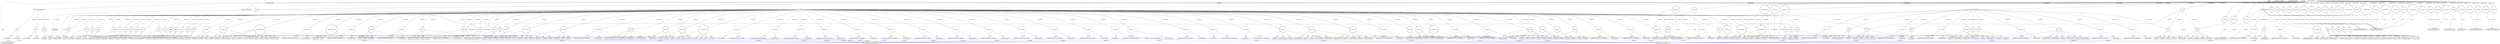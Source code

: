 digraph {
baseInfo[graphId=2407,category="extension_graph",isAnonymous=false,possibleRelation=true]
frameworkRelatedTypesInfo[0="javafx.application.Application"]
possibleCollaborationsInfo[0="2407~CLIENT_METHOD_DECLARATION-INSTANTIATION-~javafx.application.Application ~javafx.beans.value.ChangeListener ~false~true",1="2407~CLIENT_METHOD_DECLARATION-INSTANTIATION-~javafx.application.Application ~javafx.event.EventHandler ~false~true",2="2407~CLIENT_METHOD_DECLARATION-INSTANTIATION-~javafx.application.Application ~javafx.application.Application ~false~false"]
locationInfo[projectName="didygo-gce-display",filePath="/didygo-gce-display/gce-display-master/src/proto1/DashBoard.java",contextSignature="DashBoard",graphId="2407"]
0[label="proto1.DashBoard",vertexType="ROOT_CLIENT_CLASS_DECLARATION",isFrameworkType=false,color=red]
1[label="javafx.application.Application",vertexType="FRAMEWORK_CLASS_TYPE",isFrameworkType=true,peripheries=2]
2[label="SelectionRect",vertexType="FIELD_DECLARATION",isFrameworkType=true,peripheries=2,shape=circle]
3[label="javafx.scene.shape.Rectangle",vertexType="FRAMEWORK_CLASS_TYPE",isFrameworkType=true,peripheries=2]
4[label="backImg",vertexType="FIELD_DECLARATION",isFrameworkType=true,peripheries=2,shape=circle]
5[label="javafx.scene.image.ImageView",vertexType="FRAMEWORK_CLASS_TYPE",isFrameworkType=true,peripheries=2]
6[label="busAdressTextField",vertexType="FIELD_DECLARATION",isFrameworkType=true,peripheries=2,shape=circle]
7[label="javafx.scene.control.TextField",vertexType="FRAMEWORK_CLASS_TYPE",isFrameworkType=true,peripheries=2]
8[label="checkOpacity",vertexType="FIELD_DECLARATION",isFrameworkType=true,peripheries=2,shape=circle]
9[label="javafx.scene.control.CheckBox",vertexType="FRAMEWORK_CLASS_TYPE",isFrameworkType=true,peripheries=2]
10[label="checkSize",vertexType="FIELD_DECLARATION",isFrameworkType=true,peripheries=2,shape=circle]
12[label="defaultButton",vertexType="FIELD_DECLARATION",isFrameworkType=true,peripheries=2,shape=circle]
13[label="javafx.scene.control.Button",vertexType="FRAMEWORK_CLASS_TYPE",isFrameworkType=true,peripheries=2]
14[label="defaultOpacity",vertexType="FIELD_DECLARATION",isFrameworkType=true,peripheries=2,shape=circle]
16[label="defaultSize",vertexType="FIELD_DECLARATION",isFrameworkType=true,peripheries=2,shape=circle]
18[label="fileLabel",vertexType="FIELD_DECLARATION",isFrameworkType=true,peripheries=2,shape=circle]
19[label="javafx.scene.control.Label",vertexType="FRAMEWORK_CLASS_TYPE",isFrameworkType=true,peripheries=2]
20[label="heightOffsetSlider",vertexType="FIELD_DECLARATION",isFrameworkType=true,peripheries=2,shape=circle]
21[label="javafx.scene.control.Slider",vertexType="FRAMEWORK_CLASS_TYPE",isFrameworkType=true,peripheries=2]
22[label="heightOffsetTextField",vertexType="FIELD_DECLARATION",isFrameworkType=true,peripheries=2,shape=circle]
24[label="heightWindow",vertexType="FIELD_DECLARATION",isFrameworkType=true,peripheries=2,shape=circle]
26[label="kinectbg",vertexType="FIELD_DECLARATION",isFrameworkType=true,peripheries=2,shape=circle]
28[label="kinectbgGroup",vertexType="FIELD_DECLARATION",isFrameworkType=true,peripheries=2,shape=circle]
29[label="javafx.scene.Group",vertexType="FRAMEWORK_CLASS_TYPE",isFrameworkType=true,peripheries=2]
30[label="loadButton",vertexType="FIELD_DECLARATION",isFrameworkType=true,peripheries=2,shape=circle]
32[label="maxOpacity",vertexType="FIELD_DECLARATION",isFrameworkType=true,peripheries=2,shape=circle]
34[label="maxSize",vertexType="FIELD_DECLARATION",isFrameworkType=true,peripheries=2,shape=circle]
36[label="mediaPlayer1",vertexType="FIELD_DECLARATION",isFrameworkType=true,peripheries=2,shape=circle]
37[label="javafx.scene.media.MediaPlayer",vertexType="FRAMEWORK_CLASS_TYPE",isFrameworkType=true,peripheries=2]
38[label="mediaPlayer2",vertexType="FIELD_DECLARATION",isFrameworkType=true,peripheries=2,shape=circle]
40[label="mediaView1",vertexType="FIELD_DECLARATION",isFrameworkType=true,peripheries=2,shape=circle]
41[label="javafx.scene.media.MediaView",vertexType="FRAMEWORK_CLASS_TYPE",isFrameworkType=true,peripheries=2]
42[label="mediaView2",vertexType="FIELD_DECLARATION",isFrameworkType=true,peripheries=2,shape=circle]
44[label="minOpacity",vertexType="FIELD_DECLARATION",isFrameworkType=true,peripheries=2,shape=circle]
46[label="minSize",vertexType="FIELD_DECLARATION",isFrameworkType=true,peripheries=2,shape=circle]
48[label="opacitySpeed",vertexType="FIELD_DECLARATION",isFrameworkType=true,peripheries=2,shape=circle]
50[label="quitImg",vertexType="FIELD_DECLARATION",isFrameworkType=true,peripheries=2,shape=circle]
52[label="rectSelect1",vertexType="FIELD_DECLARATION",isFrameworkType=true,peripheries=2,shape=circle]
54[label="rectSelect2",vertexType="FIELD_DECLARATION",isFrameworkType=true,peripheries=2,shape=circle]
56[label="reduceImg",vertexType="FIELD_DECLARATION",isFrameworkType=true,peripheries=2,shape=circle]
58[label="robustnessSlider",vertexType="FIELD_DECLARATION",isFrameworkType=true,peripheries=2,shape=circle]
60[label="robustnessTextField",vertexType="FIELD_DECLARATION",isFrameworkType=true,peripheries=2,shape=circle]
62[label="saveButton",vertexType="FIELD_DECLARATION",isFrameworkType=true,peripheries=2,shape=circle]
64[label="scene",vertexType="FIELD_DECLARATION",isFrameworkType=true,peripheries=2,shape=circle]
65[label="javafx.scene.Scene",vertexType="FRAMEWORK_CLASS_TYPE",isFrameworkType=true,peripheries=2]
66[label="selectImg",vertexType="FIELD_DECLARATION",isFrameworkType=true,peripheries=2,shape=circle]
68[label="sizeSpeed",vertexType="FIELD_DECLARATION",isFrameworkType=true,peripheries=2,shape=circle]
70[label="stage",vertexType="FIELD_DECLARATION",isFrameworkType=true,peripheries=2,shape=circle]
71[label="javafx.stage.Stage",vertexType="FRAMEWORK_CLASS_TYPE",isFrameworkType=true,peripheries=2]
72[label="validationButton",vertexType="FIELD_DECLARATION",isFrameworkType=true,peripheries=2,shape=circle]
74[label="widthOffsetSlider",vertexType="FIELD_DECLARATION",isFrameworkType=true,peripheries=2,shape=circle]
76[label="widthOffsetTextField",vertexType="FIELD_DECLARATION",isFrameworkType=true,peripheries=2,shape=circle]
78[label="widthWindow",vertexType="FIELD_DECLARATION",isFrameworkType=true,peripheries=2,shape=circle]
80[label="void start(javafx.stage.Stage)",vertexType="OVERRIDING_METHOD_DECLARATION",isFrameworkType=false,shape=box]
81[label="primaryStage",vertexType="PARAMETER_DECLARATION",isFrameworkType=true,peripheries=2]
84[label="show()",vertexType="INSIDE_CALL",isFrameworkType=true,peripheries=2,shape=box]
674[label="void widgetBehavior()",vertexType="CLIENT_METHOD_DECLARATION",isFrameworkType=false,shape=box]
675[label="VAR236",vertexType="VARIABLE_EXPRESION",isFrameworkType=true,peripheries=2,shape=circle]
677[label="javafx.beans.value.ObservableValue",vertexType="FRAMEWORK_INTERFACE_TYPE",isFrameworkType=true,peripheries=2]
676[label="addListener()",vertexType="INSIDE_CALL",isFrameworkType=true,peripheries=2,shape=box]
678[label="busAdressTextField",vertexType="VARIABLE_EXPRESION",isFrameworkType=true,peripheries=2,shape=circle]
680[label="javafx.scene.control.TextInputControl",vertexType="FRAMEWORK_CLASS_TYPE",isFrameworkType=true,peripheries=2]
679[label="textProperty()",vertexType="INSIDE_CALL",isFrameworkType=true,peripheries=2,shape=box]
682[label="anonymous238",vertexType="VARIABLE_EXPRESION",isFrameworkType=false,shape=circle]
683[label="REFERENCE_ANONYMOUS_DECLARATION",vertexType="REFERENCE_ANONYMOUS_DECLARATION",isFrameworkType=false,color=blue]
684[label="javafx.beans.value.ChangeListener",vertexType="FRAMEWORK_INTERFACE_TYPE",isFrameworkType=true,peripheries=2]
681[label="new ChangeListener()",vertexType="CONSTRUCTOR_CALL",isFrameworkType=false]
686[label="setStyle()",vertexType="INSIDE_CALL",isFrameworkType=true,peripheries=2,shape=box]
688[label="setStyle()",vertexType="INSIDE_CALL",isFrameworkType=true,peripheries=2,shape=box]
690[label="setStyle()",vertexType="INSIDE_CALL",isFrameworkType=true,peripheries=2,shape=box]
691[label="loadButton",vertexType="VARIABLE_EXPRESION",isFrameworkType=true,peripheries=2,shape=circle]
693[label="javafx.scene.Node",vertexType="FRAMEWORK_CLASS_TYPE",isFrameworkType=true,peripheries=2]
692[label="setOnMouseClicked()",vertexType="INSIDE_CALL",isFrameworkType=true,peripheries=2,shape=box]
695[label="anonymous243",vertexType="VARIABLE_EXPRESION",isFrameworkType=false,shape=circle]
696[label="REFERENCE_ANONYMOUS_DECLARATION",vertexType="REFERENCE_ANONYMOUS_DECLARATION",isFrameworkType=false,color=blue]
697[label="javafx.event.EventHandler",vertexType="FRAMEWORK_INTERFACE_TYPE",isFrameworkType=true,peripheries=2]
694[label="new EventHandler()",vertexType="CONSTRUCTOR_CALL",isFrameworkType=false]
699[label="chooser",vertexType="VARIABLE_EXPRESION",isFrameworkType=true,peripheries=2,shape=circle]
700[label="javafx.stage.FileChooser",vertexType="FRAMEWORK_CLASS_TYPE",isFrameworkType=true,peripheries=2]
698[label="new FileChooser()",vertexType="CONSTRUCTOR_CALL",isFrameworkType=true,peripheries=2]
702[label="setTitle()",vertexType="INSIDE_CALL",isFrameworkType=true,peripheries=2,shape=box]
704[label="setInitialDirectory()",vertexType="INSIDE_CALL",isFrameworkType=true,peripheries=2,shape=box]
706[label="setInitialDirectory()",vertexType="INSIDE_CALL",isFrameworkType=true,peripheries=2,shape=box]
708[label="showOpenDialog()",vertexType="INSIDE_CALL",isFrameworkType=true,peripheries=2,shape=box]
709[label="stage",vertexType="VARIABLE_EXPRESION",isFrameworkType=true,peripheries=2,shape=circle]
710[label="getOwner()",vertexType="INSIDE_CALL",isFrameworkType=true,peripheries=2,shape=box]
712[label="saveButton",vertexType="VARIABLE_EXPRESION",isFrameworkType=true,peripheries=2,shape=circle]
713[label="setOnMouseClicked()",vertexType="INSIDE_CALL",isFrameworkType=true,peripheries=2,shape=box]
716[label="anonymous251",vertexType="VARIABLE_EXPRESION",isFrameworkType=false,shape=circle]
717[label="REFERENCE_ANONYMOUS_DECLARATION",vertexType="REFERENCE_ANONYMOUS_DECLARATION",isFrameworkType=false,color=blue]
715[label="new EventHandler()",vertexType="CONSTRUCTOR_CALL",isFrameworkType=false]
719[label="defaultButton",vertexType="VARIABLE_EXPRESION",isFrameworkType=true,peripheries=2,shape=circle]
720[label="setOnMouseClicked()",vertexType="INSIDE_CALL",isFrameworkType=true,peripheries=2,shape=box]
723[label="anonymous253",vertexType="VARIABLE_EXPRESION",isFrameworkType=false,shape=circle]
724[label="REFERENCE_ANONYMOUS_DECLARATION",vertexType="REFERENCE_ANONYMOUS_DECLARATION",isFrameworkType=false,color=blue]
722[label="new EventHandler()",vertexType="CONSTRUCTOR_CALL",isFrameworkType=false]
726[label="VAR254",vertexType="VARIABLE_EXPRESION",isFrameworkType=true,peripheries=2,shape=circle]
727[label="addListener()",vertexType="INSIDE_CALL",isFrameworkType=true,peripheries=2,shape=box]
729[label="checkSize",vertexType="VARIABLE_EXPRESION",isFrameworkType=true,peripheries=2,shape=circle]
730[label="selectedProperty()",vertexType="INSIDE_CALL",isFrameworkType=true,peripheries=2,shape=box]
733[label="anonymous256",vertexType="VARIABLE_EXPRESION",isFrameworkType=false,shape=circle]
734[label="REFERENCE_ANONYMOUS_DECLARATION",vertexType="REFERENCE_ANONYMOUS_DECLARATION",isFrameworkType=false,color=blue]
732[label="new ChangeListener()",vertexType="CONSTRUCTOR_CALL",isFrameworkType=false]
736[label="VAR257",vertexType="VARIABLE_EXPRESION",isFrameworkType=true,peripheries=2,shape=circle]
737[label="addListener()",vertexType="INSIDE_CALL",isFrameworkType=true,peripheries=2,shape=box]
739[label="checkOpacity",vertexType="VARIABLE_EXPRESION",isFrameworkType=true,peripheries=2,shape=circle]
740[label="selectedProperty()",vertexType="INSIDE_CALL",isFrameworkType=true,peripheries=2,shape=box]
743[label="anonymous259",vertexType="VARIABLE_EXPRESION",isFrameworkType=false,shape=circle]
744[label="REFERENCE_ANONYMOUS_DECLARATION",vertexType="REFERENCE_ANONYMOUS_DECLARATION",isFrameworkType=false,color=blue]
742[label="new ChangeListener()",vertexType="CONSTRUCTOR_CALL",isFrameworkType=false]
746[label="mediaView1",vertexType="VARIABLE_EXPRESION",isFrameworkType=true,peripheries=2,shape=circle]
747[label="setOnMouseEntered()",vertexType="INSIDE_CALL",isFrameworkType=true,peripheries=2,shape=box]
750[label="anonymous261",vertexType="VARIABLE_EXPRESION",isFrameworkType=false,shape=circle]
751[label="REFERENCE_ANONYMOUS_DECLARATION",vertexType="REFERENCE_ANONYMOUS_DECLARATION",isFrameworkType=false,color=blue]
749[label="new EventHandler()",vertexType="CONSTRUCTOR_CALL",isFrameworkType=false]
753[label="scene",vertexType="VARIABLE_EXPRESION",isFrameworkType=true,peripheries=2,shape=circle]
754[label="setCursor()",vertexType="INSIDE_CALL",isFrameworkType=true,peripheries=2,shape=box]
757[label="setOnMouseExited()",vertexType="INSIDE_CALL",isFrameworkType=true,peripheries=2,shape=box]
759[label="anonymous264",vertexType="VARIABLE_EXPRESION",isFrameworkType=false,shape=circle]
760[label="REFERENCE_ANONYMOUS_DECLARATION",vertexType="REFERENCE_ANONYMOUS_DECLARATION",isFrameworkType=false,color=blue]
758[label="new EventHandler()",vertexType="CONSTRUCTOR_CALL",isFrameworkType=false]
763[label="setCursor()",vertexType="INSIDE_CALL",isFrameworkType=true,peripheries=2,shape=box]
764[label="mediaView2",vertexType="VARIABLE_EXPRESION",isFrameworkType=true,peripheries=2,shape=circle]
765[label="setOnMouseEntered()",vertexType="INSIDE_CALL",isFrameworkType=true,peripheries=2,shape=box]
768[label="anonymous267",vertexType="VARIABLE_EXPRESION",isFrameworkType=false,shape=circle]
769[label="REFERENCE_ANONYMOUS_DECLARATION",vertexType="REFERENCE_ANONYMOUS_DECLARATION",isFrameworkType=false,color=blue]
767[label="new EventHandler()",vertexType="CONSTRUCTOR_CALL",isFrameworkType=false]
772[label="setCursor()",vertexType="INSIDE_CALL",isFrameworkType=true,peripheries=2,shape=box]
774[label="setOnMouseExited()",vertexType="INSIDE_CALL",isFrameworkType=true,peripheries=2,shape=box]
776[label="anonymous270",vertexType="VARIABLE_EXPRESION",isFrameworkType=false,shape=circle]
777[label="REFERENCE_ANONYMOUS_DECLARATION",vertexType="REFERENCE_ANONYMOUS_DECLARATION",isFrameworkType=false,color=blue]
775[label="new EventHandler()",vertexType="CONSTRUCTOR_CALL",isFrameworkType=false]
780[label="setCursor()",vertexType="INSIDE_CALL",isFrameworkType=true,peripheries=2,shape=box]
781[label="VAR272",vertexType="VARIABLE_EXPRESION",isFrameworkType=true,peripheries=2,shape=circle]
782[label="addListener()",vertexType="INSIDE_CALL",isFrameworkType=true,peripheries=2,shape=box]
784[label="widthWindow",vertexType="VARIABLE_EXPRESION",isFrameworkType=true,peripheries=2,shape=circle]
785[label="textProperty()",vertexType="INSIDE_CALL",isFrameworkType=true,peripheries=2,shape=box]
788[label="anonymous274",vertexType="VARIABLE_EXPRESION",isFrameworkType=false,shape=circle]
789[label="REFERENCE_ANONYMOUS_DECLARATION",vertexType="REFERENCE_ANONYMOUS_DECLARATION",isFrameworkType=false,color=blue]
787[label="new ChangeListener()",vertexType="CONSTRUCTOR_CALL",isFrameworkType=false]
792[label="setStyle()",vertexType="INSIDE_CALL",isFrameworkType=true,peripheries=2,shape=box]
794[label="setStyle()",vertexType="INSIDE_CALL",isFrameworkType=true,peripheries=2,shape=box]
795[label="VAR277",vertexType="VARIABLE_EXPRESION",isFrameworkType=true,peripheries=2,shape=circle]
796[label="addListener()",vertexType="INSIDE_CALL",isFrameworkType=true,peripheries=2,shape=box]
798[label="heightWindow",vertexType="VARIABLE_EXPRESION",isFrameworkType=true,peripheries=2,shape=circle]
799[label="textProperty()",vertexType="INSIDE_CALL",isFrameworkType=true,peripheries=2,shape=box]
802[label="anonymous279",vertexType="VARIABLE_EXPRESION",isFrameworkType=false,shape=circle]
803[label="REFERENCE_ANONYMOUS_DECLARATION",vertexType="REFERENCE_ANONYMOUS_DECLARATION",isFrameworkType=false,color=blue]
801[label="new ChangeListener()",vertexType="CONSTRUCTOR_CALL",isFrameworkType=false]
806[label="setStyle()",vertexType="INSIDE_CALL",isFrameworkType=true,peripheries=2,shape=box]
808[label="setStyle()",vertexType="INSIDE_CALL",isFrameworkType=true,peripheries=2,shape=box]
809[label="validationButton",vertexType="VARIABLE_EXPRESION",isFrameworkType=true,peripheries=2,shape=circle]
810[label="setOnMouseClicked()",vertexType="INSIDE_CALL",isFrameworkType=true,peripheries=2,shape=box]
813[label="anonymous283",vertexType="VARIABLE_EXPRESION",isFrameworkType=false,shape=circle]
814[label="REFERENCE_ANONYMOUS_DECLARATION",vertexType="REFERENCE_ANONYMOUS_DECLARATION",isFrameworkType=false,color=blue]
812[label="new EventHandler()",vertexType="CONSTRUCTOR_CALL",isFrameworkType=false]
816[label="VAR284",vertexType="VARIABLE_EXPRESION",isFrameworkType=true,peripheries=2,shape=circle]
817[label="addListener()",vertexType="INSIDE_CALL",isFrameworkType=true,peripheries=2,shape=box]
819[label="robustnessSlider",vertexType="VARIABLE_EXPRESION",isFrameworkType=true,peripheries=2,shape=circle]
820[label="valueProperty()",vertexType="INSIDE_CALL",isFrameworkType=true,peripheries=2,shape=box]
823[label="anonymous286",vertexType="VARIABLE_EXPRESION",isFrameworkType=false,shape=circle]
824[label="REFERENCE_ANONYMOUS_DECLARATION",vertexType="REFERENCE_ANONYMOUS_DECLARATION",isFrameworkType=false,color=blue]
822[label="new ChangeListener()",vertexType="CONSTRUCTOR_CALL",isFrameworkType=false]
826[label="robustnessTextField",vertexType="VARIABLE_EXPRESION",isFrameworkType=true,peripheries=2,shape=circle]
827[label="setText()",vertexType="INSIDE_CALL",isFrameworkType=true,peripheries=2,shape=box]
829[label="VAR288",vertexType="VARIABLE_EXPRESION",isFrameworkType=true,peripheries=2,shape=circle]
830[label="addListener()",vertexType="INSIDE_CALL",isFrameworkType=true,peripheries=2,shape=box]
832[label="widthOffsetSlider",vertexType="VARIABLE_EXPRESION",isFrameworkType=true,peripheries=2,shape=circle]
833[label="valueProperty()",vertexType="INSIDE_CALL",isFrameworkType=true,peripheries=2,shape=box]
836[label="anonymous290",vertexType="VARIABLE_EXPRESION",isFrameworkType=false,shape=circle]
837[label="REFERENCE_ANONYMOUS_DECLARATION",vertexType="REFERENCE_ANONYMOUS_DECLARATION",isFrameworkType=false,color=blue]
835[label="new ChangeListener()",vertexType="CONSTRUCTOR_CALL",isFrameworkType=false]
839[label="widthOffsetTextField",vertexType="VARIABLE_EXPRESION",isFrameworkType=true,peripheries=2,shape=circle]
840[label="setText()",vertexType="INSIDE_CALL",isFrameworkType=true,peripheries=2,shape=box]
843[label="getValue()",vertexType="INSIDE_CALL",isFrameworkType=true,peripheries=2,shape=box]
844[label="VAR293",vertexType="VARIABLE_EXPRESION",isFrameworkType=true,peripheries=2,shape=circle]
845[label="addListener()",vertexType="INSIDE_CALL",isFrameworkType=true,peripheries=2,shape=box]
847[label="heightOffsetSlider",vertexType="VARIABLE_EXPRESION",isFrameworkType=true,peripheries=2,shape=circle]
848[label="valueProperty()",vertexType="INSIDE_CALL",isFrameworkType=true,peripheries=2,shape=box]
851[label="anonymous295",vertexType="VARIABLE_EXPRESION",isFrameworkType=false,shape=circle]
852[label="REFERENCE_ANONYMOUS_DECLARATION",vertexType="REFERENCE_ANONYMOUS_DECLARATION",isFrameworkType=false,color=blue]
850[label="new ChangeListener()",vertexType="CONSTRUCTOR_CALL",isFrameworkType=false]
854[label="heightOffsetTextField",vertexType="VARIABLE_EXPRESION",isFrameworkType=true,peripheries=2,shape=circle]
855[label="setText()",vertexType="INSIDE_CALL",isFrameworkType=true,peripheries=2,shape=box]
858[label="getValue()",vertexType="INSIDE_CALL",isFrameworkType=true,peripheries=2,shape=box]
859[label="VAR298",vertexType="VARIABLE_EXPRESION",isFrameworkType=true,peripheries=2,shape=circle]
860[label="addListener()",vertexType="INSIDE_CALL",isFrameworkType=true,peripheries=2,shape=box]
863[label="textProperty()",vertexType="INSIDE_CALL",isFrameworkType=true,peripheries=2,shape=box]
865[label="anonymous300",vertexType="VARIABLE_EXPRESION",isFrameworkType=false,shape=circle]
866[label="REFERENCE_ANONYMOUS_DECLARATION",vertexType="REFERENCE_ANONYMOUS_DECLARATION",isFrameworkType=false,color=blue]
864[label="new ChangeListener()",vertexType="CONSTRUCTOR_CALL",isFrameworkType=false]
869[label="getText()",vertexType="INSIDE_CALL",isFrameworkType=true,peripheries=2,shape=box]
871[label="getText()",vertexType="INSIDE_CALL",isFrameworkType=true,peripheries=2,shape=box]
872[label="kinectbg",vertexType="VARIABLE_EXPRESION",isFrameworkType=true,peripheries=2,shape=circle]
873[label="setScaleX()",vertexType="INSIDE_CALL",isFrameworkType=true,peripheries=2,shape=box]
876[label="getText()",vertexType="INSIDE_CALL",isFrameworkType=true,peripheries=2,shape=box]
877[label="VAR305",vertexType="VARIABLE_EXPRESION",isFrameworkType=true,peripheries=2,shape=circle]
879[label="javafx.scene.image.Image",vertexType="FRAMEWORK_CLASS_TYPE",isFrameworkType=true,peripheries=2]
878[label="getWidth()",vertexType="INSIDE_CALL",isFrameworkType=true,peripheries=2,shape=box]
881[label="getImage()",vertexType="INSIDE_CALL",isFrameworkType=true,peripheries=2,shape=box]
882[label="VAR307",vertexType="VARIABLE_EXPRESION",isFrameworkType=true,peripheries=2,shape=circle]
883[label="getWidth()",vertexType="INSIDE_CALL",isFrameworkType=true,peripheries=2,shape=box]
886[label="getImage()",vertexType="INSIDE_CALL",isFrameworkType=true,peripheries=2,shape=box]
888[label="setStyle()",vertexType="INSIDE_CALL",isFrameworkType=true,peripheries=2,shape=box]
890[label="adjustValue()",vertexType="INSIDE_CALL",isFrameworkType=true,peripheries=2,shape=box]
892[label="getText()",vertexType="INSIDE_CALL",isFrameworkType=true,peripheries=2,shape=box]
894[label="setStyle()",vertexType="INSIDE_CALL",isFrameworkType=true,peripheries=2,shape=box]
895[label="VAR313",vertexType="VARIABLE_EXPRESION",isFrameworkType=true,peripheries=2,shape=circle]
896[label="addListener()",vertexType="INSIDE_CALL",isFrameworkType=true,peripheries=2,shape=box]
899[label="textProperty()",vertexType="INSIDE_CALL",isFrameworkType=true,peripheries=2,shape=box]
901[label="anonymous315",vertexType="VARIABLE_EXPRESION",isFrameworkType=false,shape=circle]
902[label="REFERENCE_ANONYMOUS_DECLARATION",vertexType="REFERENCE_ANONYMOUS_DECLARATION",isFrameworkType=false,color=blue]
900[label="new ChangeListener()",vertexType="CONSTRUCTOR_CALL",isFrameworkType=false]
905[label="setScaleY()",vertexType="INSIDE_CALL",isFrameworkType=true,peripheries=2,shape=box]
906[label="VAR317",vertexType="VARIABLE_EXPRESION",isFrameworkType=true,peripheries=2,shape=circle]
907[label="getHeight()",vertexType="INSIDE_CALL",isFrameworkType=true,peripheries=2,shape=box]
910[label="getImage()",vertexType="INSIDE_CALL",isFrameworkType=true,peripheries=2,shape=box]
911[label="VAR319",vertexType="VARIABLE_EXPRESION",isFrameworkType=true,peripheries=2,shape=circle]
912[label="getHeight()",vertexType="INSIDE_CALL",isFrameworkType=true,peripheries=2,shape=box]
915[label="getImage()",vertexType="INSIDE_CALL",isFrameworkType=true,peripheries=2,shape=box]
917[label="adjustValue()",vertexType="INSIDE_CALL",isFrameworkType=true,peripheries=2,shape=box]
919[label="setStyle()",vertexType="INSIDE_CALL",isFrameworkType=true,peripheries=2,shape=box]
921[label="setStyle()",vertexType="INSIDE_CALL",isFrameworkType=true,peripheries=2,shape=box]
922[label="VAR324",vertexType="VARIABLE_EXPRESION",isFrameworkType=true,peripheries=2,shape=circle]
923[label="addListener()",vertexType="INSIDE_CALL",isFrameworkType=true,peripheries=2,shape=box]
925[label="defaultSize",vertexType="VARIABLE_EXPRESION",isFrameworkType=true,peripheries=2,shape=circle]
926[label="textProperty()",vertexType="INSIDE_CALL",isFrameworkType=true,peripheries=2,shape=box]
929[label="anonymous326",vertexType="VARIABLE_EXPRESION",isFrameworkType=false,shape=circle]
930[label="REFERENCE_ANONYMOUS_DECLARATION",vertexType="REFERENCE_ANONYMOUS_DECLARATION",isFrameworkType=false,color=blue]
928[label="new ChangeListener()",vertexType="CONSTRUCTOR_CALL",isFrameworkType=false]
933[label="setStyle()",vertexType="INSIDE_CALL",isFrameworkType=true,peripheries=2,shape=box]
935[label="setStyle()",vertexType="INSIDE_CALL",isFrameworkType=true,peripheries=2,shape=box]
936[label="VAR329",vertexType="VARIABLE_EXPRESION",isFrameworkType=true,peripheries=2,shape=circle]
937[label="addListener()",vertexType="INSIDE_CALL",isFrameworkType=true,peripheries=2,shape=box]
939[label="minSize",vertexType="VARIABLE_EXPRESION",isFrameworkType=true,peripheries=2,shape=circle]
940[label="textProperty()",vertexType="INSIDE_CALL",isFrameworkType=true,peripheries=2,shape=box]
943[label="anonymous331",vertexType="VARIABLE_EXPRESION",isFrameworkType=false,shape=circle]
944[label="REFERENCE_ANONYMOUS_DECLARATION",vertexType="REFERENCE_ANONYMOUS_DECLARATION",isFrameworkType=false,color=blue]
942[label="new ChangeListener()",vertexType="CONSTRUCTOR_CALL",isFrameworkType=false]
947[label="setStyle()",vertexType="INSIDE_CALL",isFrameworkType=true,peripheries=2,shape=box]
949[label="setStyle()",vertexType="INSIDE_CALL",isFrameworkType=true,peripheries=2,shape=box]
950[label="VAR334",vertexType="VARIABLE_EXPRESION",isFrameworkType=true,peripheries=2,shape=circle]
951[label="addListener()",vertexType="INSIDE_CALL",isFrameworkType=true,peripheries=2,shape=box]
953[label="maxSize",vertexType="VARIABLE_EXPRESION",isFrameworkType=true,peripheries=2,shape=circle]
954[label="textProperty()",vertexType="INSIDE_CALL",isFrameworkType=true,peripheries=2,shape=box]
957[label="anonymous336",vertexType="VARIABLE_EXPRESION",isFrameworkType=false,shape=circle]
958[label="REFERENCE_ANONYMOUS_DECLARATION",vertexType="REFERENCE_ANONYMOUS_DECLARATION",isFrameworkType=false,color=blue]
956[label="new ChangeListener()",vertexType="CONSTRUCTOR_CALL",isFrameworkType=false]
961[label="setStyle()",vertexType="INSIDE_CALL",isFrameworkType=true,peripheries=2,shape=box]
963[label="setStyle()",vertexType="INSIDE_CALL",isFrameworkType=true,peripheries=2,shape=box]
964[label="VAR339",vertexType="VARIABLE_EXPRESION",isFrameworkType=true,peripheries=2,shape=circle]
965[label="addListener()",vertexType="INSIDE_CALL",isFrameworkType=true,peripheries=2,shape=box]
967[label="sizeSpeed",vertexType="VARIABLE_EXPRESION",isFrameworkType=true,peripheries=2,shape=circle]
968[label="textProperty()",vertexType="INSIDE_CALL",isFrameworkType=true,peripheries=2,shape=box]
971[label="anonymous341",vertexType="VARIABLE_EXPRESION",isFrameworkType=false,shape=circle]
972[label="REFERENCE_ANONYMOUS_DECLARATION",vertexType="REFERENCE_ANONYMOUS_DECLARATION",isFrameworkType=false,color=blue]
970[label="new ChangeListener()",vertexType="CONSTRUCTOR_CALL",isFrameworkType=false]
975[label="setStyle()",vertexType="INSIDE_CALL",isFrameworkType=true,peripheries=2,shape=box]
977[label="setStyle()",vertexType="INSIDE_CALL",isFrameworkType=true,peripheries=2,shape=box]
978[label="VAR344",vertexType="VARIABLE_EXPRESION",isFrameworkType=true,peripheries=2,shape=circle]
979[label="addListener()",vertexType="INSIDE_CALL",isFrameworkType=true,peripheries=2,shape=box]
981[label="defaultOpacity",vertexType="VARIABLE_EXPRESION",isFrameworkType=true,peripheries=2,shape=circle]
982[label="textProperty()",vertexType="INSIDE_CALL",isFrameworkType=true,peripheries=2,shape=box]
985[label="anonymous346",vertexType="VARIABLE_EXPRESION",isFrameworkType=false,shape=circle]
986[label="REFERENCE_ANONYMOUS_DECLARATION",vertexType="REFERENCE_ANONYMOUS_DECLARATION",isFrameworkType=false,color=blue]
984[label="new ChangeListener()",vertexType="CONSTRUCTOR_CALL",isFrameworkType=false]
989[label="setStyle()",vertexType="INSIDE_CALL",isFrameworkType=true,peripheries=2,shape=box]
991[label="setStyle()",vertexType="INSIDE_CALL",isFrameworkType=true,peripheries=2,shape=box]
992[label="VAR349",vertexType="VARIABLE_EXPRESION",isFrameworkType=true,peripheries=2,shape=circle]
993[label="addListener()",vertexType="INSIDE_CALL",isFrameworkType=true,peripheries=2,shape=box]
995[label="minOpacity",vertexType="VARIABLE_EXPRESION",isFrameworkType=true,peripheries=2,shape=circle]
996[label="textProperty()",vertexType="INSIDE_CALL",isFrameworkType=true,peripheries=2,shape=box]
999[label="anonymous351",vertexType="VARIABLE_EXPRESION",isFrameworkType=false,shape=circle]
1000[label="REFERENCE_ANONYMOUS_DECLARATION",vertexType="REFERENCE_ANONYMOUS_DECLARATION",isFrameworkType=false,color=blue]
998[label="new ChangeListener()",vertexType="CONSTRUCTOR_CALL",isFrameworkType=false]
1003[label="setStyle()",vertexType="INSIDE_CALL",isFrameworkType=true,peripheries=2,shape=box]
1005[label="setStyle()",vertexType="INSIDE_CALL",isFrameworkType=true,peripheries=2,shape=box]
1006[label="VAR354",vertexType="VARIABLE_EXPRESION",isFrameworkType=true,peripheries=2,shape=circle]
1007[label="addListener()",vertexType="INSIDE_CALL",isFrameworkType=true,peripheries=2,shape=box]
1009[label="maxOpacity",vertexType="VARIABLE_EXPRESION",isFrameworkType=true,peripheries=2,shape=circle]
1010[label="textProperty()",vertexType="INSIDE_CALL",isFrameworkType=true,peripheries=2,shape=box]
1013[label="anonymous356",vertexType="VARIABLE_EXPRESION",isFrameworkType=false,shape=circle]
1014[label="REFERENCE_ANONYMOUS_DECLARATION",vertexType="REFERENCE_ANONYMOUS_DECLARATION",isFrameworkType=false,color=blue]
1012[label="new ChangeListener()",vertexType="CONSTRUCTOR_CALL",isFrameworkType=false]
1017[label="setStyle()",vertexType="INSIDE_CALL",isFrameworkType=true,peripheries=2,shape=box]
1019[label="setStyle()",vertexType="INSIDE_CALL",isFrameworkType=true,peripheries=2,shape=box]
1020[label="VAR359",vertexType="VARIABLE_EXPRESION",isFrameworkType=true,peripheries=2,shape=circle]
1021[label="addListener()",vertexType="INSIDE_CALL",isFrameworkType=true,peripheries=2,shape=box]
1023[label="opacitySpeed",vertexType="VARIABLE_EXPRESION",isFrameworkType=true,peripheries=2,shape=circle]
1024[label="textProperty()",vertexType="INSIDE_CALL",isFrameworkType=true,peripheries=2,shape=box]
1027[label="anonymous361",vertexType="VARIABLE_EXPRESION",isFrameworkType=false,shape=circle]
1028[label="REFERENCE_ANONYMOUS_DECLARATION",vertexType="REFERENCE_ANONYMOUS_DECLARATION",isFrameworkType=false,color=blue]
1026[label="new ChangeListener()",vertexType="CONSTRUCTOR_CALL",isFrameworkType=false]
1031[label="setStyle()",vertexType="INSIDE_CALL",isFrameworkType=true,peripheries=2,shape=box]
1033[label="setStyle()",vertexType="INSIDE_CALL",isFrameworkType=true,peripheries=2,shape=box]
1035[label="setOnMouseClicked()",vertexType="INSIDE_CALL",isFrameworkType=true,peripheries=2,shape=box]
1037[label="anonymous365",vertexType="VARIABLE_EXPRESION",isFrameworkType=false,shape=circle]
1038[label="REFERENCE_ANONYMOUS_DECLARATION",vertexType="REFERENCE_ANONYMOUS_DECLARATION",isFrameworkType=false,color=blue]
1036[label="new EventHandler()",vertexType="CONSTRUCTOR_CALL",isFrameworkType=false]
1041[label="setOpacity()",vertexType="INSIDE_CALL",isFrameworkType=true,peripheries=2,shape=box]
1043[label="setOpacity()",vertexType="INSIDE_CALL",isFrameworkType=true,peripheries=2,shape=box]
1044[label="rectSelect1",vertexType="VARIABLE_EXPRESION",isFrameworkType=true,peripheries=2,shape=circle]
1045[label="setVisible()",vertexType="INSIDE_CALL",isFrameworkType=true,peripheries=2,shape=box]
1047[label="rectSelect2",vertexType="VARIABLE_EXPRESION",isFrameworkType=true,peripheries=2,shape=circle]
1048[label="setVisible()",vertexType="INSIDE_CALL",isFrameworkType=true,peripheries=2,shape=box]
1050[label="selectImg",vertexType="VARIABLE_EXPRESION",isFrameworkType=true,peripheries=2,shape=circle]
1051[label="setVisible()",vertexType="INSIDE_CALL",isFrameworkType=true,peripheries=2,shape=box]
1054[label="setVisible()",vertexType="INSIDE_CALL",isFrameworkType=true,peripheries=2,shape=box]
1056[label="setDisable()",vertexType="INSIDE_CALL",isFrameworkType=true,peripheries=2,shape=box]
1058[label="setOnMouseClicked()",vertexType="INSIDE_CALL",isFrameworkType=true,peripheries=2,shape=box]
1060[label="anonymous374",vertexType="VARIABLE_EXPRESION",isFrameworkType=false,shape=circle]
1061[label="REFERENCE_ANONYMOUS_DECLARATION",vertexType="REFERENCE_ANONYMOUS_DECLARATION",isFrameworkType=false,color=blue]
1059[label="new EventHandler()",vertexType="CONSTRUCTOR_CALL",isFrameworkType=false]
1064[label="setOpacity()",vertexType="INSIDE_CALL",isFrameworkType=true,peripheries=2,shape=box]
1066[label="setOpacity()",vertexType="INSIDE_CALL",isFrameworkType=true,peripheries=2,shape=box]
1068[label="setVisible()",vertexType="INSIDE_CALL",isFrameworkType=true,peripheries=2,shape=box]
1070[label="setVisible()",vertexType="INSIDE_CALL",isFrameworkType=true,peripheries=2,shape=box]
1072[label="setVisible()",vertexType="INSIDE_CALL",isFrameworkType=true,peripheries=2,shape=box]
1074[label="setVisible()",vertexType="INSIDE_CALL",isFrameworkType=true,peripheries=2,shape=box]
1076[label="setDisable()",vertexType="INSIDE_CALL",isFrameworkType=true,peripheries=2,shape=box]
1077[label="void createQuitReduce()",vertexType="CLIENT_METHOD_DECLARATION",isFrameworkType=false,shape=box]
1078[label="quitImg",vertexType="VARIABLE_EXPRESION",isFrameworkType=true,peripheries=2,shape=circle]
1079[label="setPickOnBounds()",vertexType="INSIDE_CALL",isFrameworkType=true,peripheries=2,shape=box]
1082[label="setOnMouseEntered()",vertexType="INSIDE_CALL",isFrameworkType=true,peripheries=2,shape=box]
1084[label="anonymous384",vertexType="VARIABLE_EXPRESION",isFrameworkType=false,shape=circle]
1085[label="REFERENCE_ANONYMOUS_DECLARATION",vertexType="REFERENCE_ANONYMOUS_DECLARATION",isFrameworkType=false,color=blue]
1083[label="new EventHandler()",vertexType="CONSTRUCTOR_CALL",isFrameworkType=false]
1088[label="setImage()",vertexType="INSIDE_CALL",isFrameworkType=true,peripheries=2,shape=box]
1090[label="VAR386",vertexType="VARIABLE_EXPRESION",isFrameworkType=true,peripheries=2,shape=circle]
1089[label="new Image()",vertexType="CONSTRUCTOR_CALL",isFrameworkType=true,peripheries=2]
1092[label="scene",vertexType="VARIABLE_EXPRESION",isFrameworkType=true,peripheries=2,shape=circle]
1093[label="setCursor()",vertexType="INSIDE_CALL",isFrameworkType=true,peripheries=2,shape=box]
1096[label="setOnMouseExited()",vertexType="INSIDE_CALL",isFrameworkType=true,peripheries=2,shape=box]
1098[label="anonymous389",vertexType="VARIABLE_EXPRESION",isFrameworkType=false,shape=circle]
1099[label="REFERENCE_ANONYMOUS_DECLARATION",vertexType="REFERENCE_ANONYMOUS_DECLARATION",isFrameworkType=false,color=blue]
1097[label="new EventHandler()",vertexType="CONSTRUCTOR_CALL",isFrameworkType=false]
1102[label="setImage()",vertexType="INSIDE_CALL",isFrameworkType=true,peripheries=2,shape=box]
1104[label="VAR391",vertexType="VARIABLE_EXPRESION",isFrameworkType=true,peripheries=2,shape=circle]
1103[label="new Image()",vertexType="CONSTRUCTOR_CALL",isFrameworkType=true,peripheries=2]
1107[label="setCursor()",vertexType="INSIDE_CALL",isFrameworkType=true,peripheries=2,shape=box]
1109[label="setOnMouseClicked()",vertexType="INSIDE_CALL",isFrameworkType=true,peripheries=2,shape=box]
1111[label="anonymous394",vertexType="VARIABLE_EXPRESION",isFrameworkType=false,shape=circle]
1112[label="REFERENCE_ANONYMOUS_DECLARATION",vertexType="REFERENCE_ANONYMOUS_DECLARATION",isFrameworkType=false,color=blue]
1110[label="new EventHandler()",vertexType="CONSTRUCTOR_CALL",isFrameworkType=false]
1114[label="reduceImg",vertexType="VARIABLE_EXPRESION",isFrameworkType=true,peripheries=2,shape=circle]
1115[label="setPickOnBounds()",vertexType="INSIDE_CALL",isFrameworkType=true,peripheries=2,shape=box]
1118[label="setOnMouseEntered()",vertexType="INSIDE_CALL",isFrameworkType=true,peripheries=2,shape=box]
1120[label="anonymous397",vertexType="VARIABLE_EXPRESION",isFrameworkType=false,shape=circle]
1121[label="REFERENCE_ANONYMOUS_DECLARATION",vertexType="REFERENCE_ANONYMOUS_DECLARATION",isFrameworkType=false,color=blue]
1119[label="new EventHandler()",vertexType="CONSTRUCTOR_CALL",isFrameworkType=false]
1124[label="setCursor()",vertexType="INSIDE_CALL",isFrameworkType=true,peripheries=2,shape=box]
1126[label="setImage()",vertexType="INSIDE_CALL",isFrameworkType=true,peripheries=2,shape=box]
1128[label="VAR400",vertexType="VARIABLE_EXPRESION",isFrameworkType=true,peripheries=2,shape=circle]
1127[label="new Image()",vertexType="CONSTRUCTOR_CALL",isFrameworkType=true,peripheries=2]
1131[label="setOnMouseExited()",vertexType="INSIDE_CALL",isFrameworkType=true,peripheries=2,shape=box]
1133[label="anonymous402",vertexType="VARIABLE_EXPRESION",isFrameworkType=false,shape=circle]
1134[label="REFERENCE_ANONYMOUS_DECLARATION",vertexType="REFERENCE_ANONYMOUS_DECLARATION",isFrameworkType=false,color=blue]
1132[label="new EventHandler()",vertexType="CONSTRUCTOR_CALL",isFrameworkType=false]
1137[label="setCursor()",vertexType="INSIDE_CALL",isFrameworkType=true,peripheries=2,shape=box]
1139[label="setImage()",vertexType="INSIDE_CALL",isFrameworkType=true,peripheries=2,shape=box]
1141[label="VAR405",vertexType="VARIABLE_EXPRESION",isFrameworkType=true,peripheries=2,shape=circle]
1140[label="new Image()",vertexType="CONSTRUCTOR_CALL",isFrameworkType=true,peripheries=2]
1144[label="setOnMouseClicked()",vertexType="INSIDE_CALL",isFrameworkType=true,peripheries=2,shape=box]
1146[label="anonymous407",vertexType="VARIABLE_EXPRESION",isFrameworkType=false,shape=circle]
1147[label="REFERENCE_ANONYMOUS_DECLARATION",vertexType="REFERENCE_ANONYMOUS_DECLARATION",isFrameworkType=false,color=blue]
1145[label="new EventHandler()",vertexType="CONSTRUCTOR_CALL",isFrameworkType=false]
1149[label="stage",vertexType="VARIABLE_EXPRESION",isFrameworkType=true,peripheries=2,shape=circle]
1150[label="setIconified()",vertexType="INSIDE_CALL",isFrameworkType=true,peripheries=2,shape=box]
1152[label="void createMoveBar()",vertexType="CLIENT_METHOD_DECLARATION",isFrameworkType=false,shape=box]
1154[label="VAR409",vertexType="VARIABLE_EXPRESION",isFrameworkType=true,peripheries=2,shape=circle]
1153[label="new Rectangle()",vertexType="CONSTRUCTOR_CALL",isFrameworkType=true,peripheries=2]
1156[label="SelectionRect",vertexType="VARIABLE_EXPRESION",isFrameworkType=true,peripheries=2,shape=circle]
1158[label="javafx.scene.shape.Shape",vertexType="FRAMEWORK_CLASS_TYPE",isFrameworkType=true,peripheries=2]
1157[label="setFill()",vertexType="INSIDE_CALL",isFrameworkType=true,peripheries=2,shape=box]
1160[label="setOnMousePressed()",vertexType="INSIDE_CALL",isFrameworkType=true,peripheries=2,shape=box]
1162[label="anonymous412",vertexType="VARIABLE_EXPRESION",isFrameworkType=false,shape=circle]
1163[label="REFERENCE_ANONYMOUS_DECLARATION",vertexType="REFERENCE_ANONYMOUS_DECLARATION",isFrameworkType=false,color=blue]
1161[label="new EventHandler()",vertexType="CONSTRUCTOR_CALL",isFrameworkType=false]
1165[label="arg0",vertexType="VARIABLE_EXPRESION",isFrameworkType=true,peripheries=2,shape=circle]
1167[label="javafx.scene.input.MouseEvent",vertexType="FRAMEWORK_CLASS_TYPE",isFrameworkType=true,peripheries=2]
1166[label="getScreenX()",vertexType="INSIDE_CALL",isFrameworkType=true,peripheries=2,shape=box]
1169[label="getScreenY()",vertexType="INSIDE_CALL",isFrameworkType=true,peripheries=2,shape=box]
1171[label="setOnMouseDragged()",vertexType="INSIDE_CALL",isFrameworkType=true,peripheries=2,shape=box]
1173[label="anonymous416",vertexType="VARIABLE_EXPRESION",isFrameworkType=false,shape=circle]
1174[label="REFERENCE_ANONYMOUS_DECLARATION",vertexType="REFERENCE_ANONYMOUS_DECLARATION",isFrameworkType=false,color=blue]
1172[label="new EventHandler()",vertexType="CONSTRUCTOR_CALL",isFrameworkType=false]
1176[label="VAR417",vertexType="VARIABLE_EXPRESION",isFrameworkType=true,peripheries=2,shape=circle]
1178[label="javafx.stage.Window",vertexType="FRAMEWORK_CLASS_TYPE",isFrameworkType=true,peripheries=2]
1177[label="setX()",vertexType="INSIDE_CALL",isFrameworkType=true,peripheries=2,shape=box]
1179[label="scene",vertexType="VARIABLE_EXPRESION",isFrameworkType=true,peripheries=2,shape=circle]
1180[label="getWindow()",vertexType="INSIDE_CALL",isFrameworkType=true,peripheries=2,shape=box]
1182[label="VAR419",vertexType="VARIABLE_EXPRESION",isFrameworkType=true,peripheries=2,shape=circle]
1183[label="getX()",vertexType="INSIDE_CALL",isFrameworkType=true,peripheries=2,shape=box]
1186[label="getWindow()",vertexType="INSIDE_CALL",isFrameworkType=true,peripheries=2,shape=box]
1188[label="getScreenX()",vertexType="INSIDE_CALL",isFrameworkType=true,peripheries=2,shape=box]
1189[label="VAR422",vertexType="VARIABLE_EXPRESION",isFrameworkType=true,peripheries=2,shape=circle]
1190[label="setY()",vertexType="INSIDE_CALL",isFrameworkType=true,peripheries=2,shape=box]
1193[label="getWindow()",vertexType="INSIDE_CALL",isFrameworkType=true,peripheries=2,shape=box]
1194[label="VAR424",vertexType="VARIABLE_EXPRESION",isFrameworkType=true,peripheries=2,shape=circle]
1195[label="getY()",vertexType="INSIDE_CALL",isFrameworkType=true,peripheries=2,shape=box]
1198[label="getWindow()",vertexType="INSIDE_CALL",isFrameworkType=true,peripheries=2,shape=box]
1200[label="getScreenY()",vertexType="INSIDE_CALL",isFrameworkType=true,peripheries=2,shape=box]
1202[label="getScreenX()",vertexType="INSIDE_CALL",isFrameworkType=true,peripheries=2,shape=box]
1204[label="getScreenY()",vertexType="INSIDE_CALL",isFrameworkType=true,peripheries=2,shape=box]
1261[label="void startApplication(boolean)",vertexType="CLIENT_METHOD_DECLARATION",isFrameworkType=false,shape=box]
1263[label="VAR450",vertexType="VARIABLE_EXPRESION",isFrameworkType=false,shape=circle]
1264[label="proto1.Controller",vertexType="REFERENCE_CLIENT_CLASS_DECLARATION",isFrameworkType=false,color=blue]
1262[label="new Controller()",vertexType="CONSTRUCTOR_CALL",isFrameworkType=false]
1267[label="VAR451",vertexType="VARIABLE_EXPRESION",isFrameworkType=false,shape=circle]
1268[label="proto1.Controller2",vertexType="REFERENCE_CLIENT_CLASS_DECLARATION",isFrameworkType=false,color=blue]
1266[label="new Controller2()",vertexType="CONSTRUCTOR_CALL",isFrameworkType=false]
1271[label="VAR452",vertexType="VARIABLE_EXPRESION",isFrameworkType=true,peripheries=2,shape=circle]
1270[label="new Stage()",vertexType="CONSTRUCTOR_CALL",isFrameworkType=true,peripheries=2]
0->1[label="EXTEND",color=red]
0->2[label="DECLARE_FIELD"]
2->3[label="OF_TYPE"]
0->4[label="DECLARE_FIELD"]
4->5[label="OF_TYPE"]
0->6[label="DECLARE_FIELD"]
6->7[label="OF_TYPE"]
0->8[label="DECLARE_FIELD"]
8->9[label="OF_TYPE"]
0->10[label="DECLARE_FIELD"]
10->9[label="OF_TYPE"]
0->12[label="DECLARE_FIELD"]
12->13[label="OF_TYPE"]
0->14[label="DECLARE_FIELD"]
14->7[label="OF_TYPE"]
0->16[label="DECLARE_FIELD"]
16->7[label="OF_TYPE"]
0->18[label="DECLARE_FIELD"]
18->19[label="OF_TYPE"]
0->20[label="DECLARE_FIELD"]
20->21[label="OF_TYPE"]
0->22[label="DECLARE_FIELD"]
22->7[label="OF_TYPE"]
0->24[label="DECLARE_FIELD"]
24->7[label="OF_TYPE"]
0->26[label="DECLARE_FIELD"]
26->5[label="OF_TYPE"]
0->28[label="DECLARE_FIELD"]
28->29[label="OF_TYPE"]
0->30[label="DECLARE_FIELD"]
30->13[label="OF_TYPE"]
0->32[label="DECLARE_FIELD"]
32->7[label="OF_TYPE"]
0->34[label="DECLARE_FIELD"]
34->7[label="OF_TYPE"]
0->36[label="DECLARE_FIELD"]
36->37[label="OF_TYPE"]
0->38[label="DECLARE_FIELD"]
38->37[label="OF_TYPE"]
0->40[label="DECLARE_FIELD"]
40->41[label="OF_TYPE"]
0->42[label="DECLARE_FIELD"]
42->41[label="OF_TYPE"]
0->44[label="DECLARE_FIELD"]
44->7[label="OF_TYPE"]
0->46[label="DECLARE_FIELD"]
46->7[label="OF_TYPE"]
0->48[label="DECLARE_FIELD"]
48->7[label="OF_TYPE"]
0->50[label="DECLARE_FIELD"]
50->5[label="OF_TYPE"]
0->52[label="DECLARE_FIELD"]
52->3[label="OF_TYPE"]
0->54[label="DECLARE_FIELD"]
54->3[label="OF_TYPE"]
0->56[label="DECLARE_FIELD"]
56->5[label="OF_TYPE"]
0->58[label="DECLARE_FIELD"]
58->21[label="OF_TYPE"]
0->60[label="DECLARE_FIELD"]
60->7[label="OF_TYPE"]
0->62[label="DECLARE_FIELD"]
62->13[label="OF_TYPE"]
0->64[label="DECLARE_FIELD"]
64->65[label="OF_TYPE"]
0->66[label="DECLARE_FIELD"]
66->5[label="OF_TYPE"]
0->68[label="DECLARE_FIELD"]
68->7[label="OF_TYPE"]
0->70[label="DECLARE_FIELD"]
70->71[label="OF_TYPE"]
0->72[label="DECLARE_FIELD"]
72->13[label="OF_TYPE"]
0->74[label="DECLARE_FIELD"]
74->21[label="OF_TYPE"]
0->76[label="DECLARE_FIELD"]
76->7[label="OF_TYPE"]
0->78[label="DECLARE_FIELD"]
78->7[label="OF_TYPE"]
0->80[label="OVERRIDE"]
81->71[label="OF_TYPE"]
80->81[label="PARAMETER"]
81->84[label="CALL"]
0->674[label="DECLARE_METHOD"]
674->675[label="INSTANTIATE"]
675->677[label="OF_TYPE"]
675->676[label="CALL"]
674->678[label="INSTANTIATE"]
678->680[label="OF_TYPE"]
678->679[label="CALL"]
674->682[label="INSTANTIATE"]
683->684[label="IMPLEMENT",color=blue]
682->683[label="OF_TYPE"]
682->681[label="CALL"]
678->686[label="CALL"]
678->688[label="CALL"]
678->690[label="CALL"]
674->691[label="INSTANTIATE"]
691->693[label="OF_TYPE"]
691->692[label="CALL"]
674->695[label="INSTANTIATE"]
696->697[label="IMPLEMENT",color=blue]
695->696[label="OF_TYPE"]
695->694[label="CALL"]
674->699[label="INSTANTIATE"]
699->700[label="OF_TYPE"]
699->698[label="CALL"]
699->702[label="CALL"]
699->704[label="CALL"]
699->706[label="CALL"]
699->708[label="CALL"]
674->709[label="INSTANTIATE"]
70->709[label="REFERENCE"]
709->71[label="OF_TYPE"]
709->710[label="CALL"]
674->712[label="INSTANTIATE"]
712->693[label="OF_TYPE"]
712->713[label="CALL"]
674->716[label="INSTANTIATE"]
717->697[label="IMPLEMENT",color=blue]
716->717[label="OF_TYPE"]
716->715[label="CALL"]
674->719[label="INSTANTIATE"]
719->693[label="OF_TYPE"]
719->720[label="CALL"]
674->723[label="INSTANTIATE"]
724->697[label="IMPLEMENT",color=blue]
723->724[label="OF_TYPE"]
723->722[label="CALL"]
674->726[label="INSTANTIATE"]
726->677[label="OF_TYPE"]
726->727[label="CALL"]
674->729[label="INSTANTIATE"]
10->729[label="REFERENCE"]
729->9[label="OF_TYPE"]
729->730[label="CALL"]
674->733[label="INSTANTIATE"]
734->684[label="IMPLEMENT",color=blue]
733->734[label="OF_TYPE"]
733->732[label="CALL"]
674->736[label="INSTANTIATE"]
736->677[label="OF_TYPE"]
736->737[label="CALL"]
674->739[label="INSTANTIATE"]
8->739[label="REFERENCE"]
739->9[label="OF_TYPE"]
739->740[label="CALL"]
674->743[label="INSTANTIATE"]
744->684[label="IMPLEMENT",color=blue]
743->744[label="OF_TYPE"]
743->742[label="CALL"]
674->746[label="INSTANTIATE"]
746->693[label="OF_TYPE"]
746->747[label="CALL"]
674->750[label="INSTANTIATE"]
751->697[label="IMPLEMENT",color=blue]
750->751[label="OF_TYPE"]
750->749[label="CALL"]
674->753[label="INSTANTIATE"]
64->753[label="REFERENCE"]
753->65[label="OF_TYPE"]
753->754[label="CALL"]
746->757[label="CALL"]
674->759[label="INSTANTIATE"]
760->697[label="IMPLEMENT",color=blue]
759->760[label="OF_TYPE"]
759->758[label="CALL"]
753->763[label="CALL"]
674->764[label="INSTANTIATE"]
764->693[label="OF_TYPE"]
764->765[label="CALL"]
674->768[label="INSTANTIATE"]
769->697[label="IMPLEMENT",color=blue]
768->769[label="OF_TYPE"]
768->767[label="CALL"]
753->772[label="CALL"]
764->774[label="CALL"]
674->776[label="INSTANTIATE"]
777->697[label="IMPLEMENT",color=blue]
776->777[label="OF_TYPE"]
776->775[label="CALL"]
753->780[label="CALL"]
674->781[label="INSTANTIATE"]
781->677[label="OF_TYPE"]
781->782[label="CALL"]
674->784[label="INSTANTIATE"]
784->680[label="OF_TYPE"]
784->785[label="CALL"]
674->788[label="INSTANTIATE"]
789->684[label="IMPLEMENT",color=blue]
788->789[label="OF_TYPE"]
788->787[label="CALL"]
784->792[label="CALL"]
784->794[label="CALL"]
674->795[label="INSTANTIATE"]
795->677[label="OF_TYPE"]
795->796[label="CALL"]
674->798[label="INSTANTIATE"]
798->680[label="OF_TYPE"]
798->799[label="CALL"]
674->802[label="INSTANTIATE"]
803->684[label="IMPLEMENT",color=blue]
802->803[label="OF_TYPE"]
802->801[label="CALL"]
798->806[label="CALL"]
798->808[label="CALL"]
674->809[label="INSTANTIATE"]
809->693[label="OF_TYPE"]
809->810[label="CALL"]
674->813[label="INSTANTIATE"]
814->697[label="IMPLEMENT",color=blue]
813->814[label="OF_TYPE"]
813->812[label="CALL"]
674->816[label="INSTANTIATE"]
816->677[label="OF_TYPE"]
816->817[label="CALL"]
674->819[label="INSTANTIATE"]
58->819[label="REFERENCE"]
819->21[label="OF_TYPE"]
819->820[label="CALL"]
674->823[label="INSTANTIATE"]
824->684[label="IMPLEMENT",color=blue]
823->824[label="OF_TYPE"]
823->822[label="CALL"]
674->826[label="INSTANTIATE"]
826->680[label="OF_TYPE"]
826->827[label="CALL"]
674->829[label="INSTANTIATE"]
829->677[label="OF_TYPE"]
829->830[label="CALL"]
674->832[label="INSTANTIATE"]
74->832[label="REFERENCE"]
832->21[label="OF_TYPE"]
832->833[label="CALL"]
674->836[label="INSTANTIATE"]
837->684[label="IMPLEMENT",color=blue]
836->837[label="OF_TYPE"]
836->835[label="CALL"]
674->839[label="INSTANTIATE"]
839->680[label="OF_TYPE"]
839->840[label="CALL"]
832->843[label="CALL"]
674->844[label="INSTANTIATE"]
844->677[label="OF_TYPE"]
844->845[label="CALL"]
674->847[label="INSTANTIATE"]
20->847[label="REFERENCE"]
847->21[label="OF_TYPE"]
847->848[label="CALL"]
674->851[label="INSTANTIATE"]
852->684[label="IMPLEMENT",color=blue]
851->852[label="OF_TYPE"]
851->850[label="CALL"]
674->854[label="INSTANTIATE"]
854->680[label="OF_TYPE"]
854->855[label="CALL"]
847->858[label="CALL"]
674->859[label="INSTANTIATE"]
859->677[label="OF_TYPE"]
859->860[label="CALL"]
839->863[label="CALL"]
674->865[label="INSTANTIATE"]
866->684[label="IMPLEMENT",color=blue]
865->866[label="OF_TYPE"]
865->864[label="CALL"]
839->869[label="CALL"]
839->871[label="CALL"]
674->872[label="INSTANTIATE"]
872->693[label="OF_TYPE"]
872->873[label="CALL"]
839->876[label="CALL"]
674->877[label="INSTANTIATE"]
877->879[label="OF_TYPE"]
877->878[label="CALL"]
872->881[label="CALL"]
674->882[label="INSTANTIATE"]
882->879[label="OF_TYPE"]
882->883[label="CALL"]
872->886[label="CALL"]
839->888[label="CALL"]
832->890[label="CALL"]
839->892[label="CALL"]
839->894[label="CALL"]
674->895[label="INSTANTIATE"]
895->677[label="OF_TYPE"]
895->896[label="CALL"]
854->899[label="CALL"]
674->901[label="INSTANTIATE"]
902->684[label="IMPLEMENT",color=blue]
901->902[label="OF_TYPE"]
901->900[label="CALL"]
872->905[label="CALL"]
674->906[label="INSTANTIATE"]
906->879[label="OF_TYPE"]
906->907[label="CALL"]
872->910[label="CALL"]
674->911[label="INSTANTIATE"]
911->879[label="OF_TYPE"]
911->912[label="CALL"]
872->915[label="CALL"]
847->917[label="CALL"]
839->919[label="CALL"]
839->921[label="CALL"]
674->922[label="INSTANTIATE"]
922->677[label="OF_TYPE"]
922->923[label="CALL"]
674->925[label="INSTANTIATE"]
925->680[label="OF_TYPE"]
925->926[label="CALL"]
674->929[label="INSTANTIATE"]
930->684[label="IMPLEMENT",color=blue]
929->930[label="OF_TYPE"]
929->928[label="CALL"]
925->933[label="CALL"]
925->935[label="CALL"]
674->936[label="INSTANTIATE"]
936->677[label="OF_TYPE"]
936->937[label="CALL"]
674->939[label="INSTANTIATE"]
939->680[label="OF_TYPE"]
939->940[label="CALL"]
674->943[label="INSTANTIATE"]
944->684[label="IMPLEMENT",color=blue]
943->944[label="OF_TYPE"]
943->942[label="CALL"]
939->947[label="CALL"]
939->949[label="CALL"]
674->950[label="INSTANTIATE"]
950->677[label="OF_TYPE"]
950->951[label="CALL"]
674->953[label="INSTANTIATE"]
953->680[label="OF_TYPE"]
953->954[label="CALL"]
674->957[label="INSTANTIATE"]
958->684[label="IMPLEMENT",color=blue]
957->958[label="OF_TYPE"]
957->956[label="CALL"]
953->961[label="CALL"]
953->963[label="CALL"]
674->964[label="INSTANTIATE"]
964->677[label="OF_TYPE"]
964->965[label="CALL"]
674->967[label="INSTANTIATE"]
967->680[label="OF_TYPE"]
967->968[label="CALL"]
674->971[label="INSTANTIATE"]
972->684[label="IMPLEMENT",color=blue]
971->972[label="OF_TYPE"]
971->970[label="CALL"]
967->975[label="CALL"]
967->977[label="CALL"]
674->978[label="INSTANTIATE"]
978->677[label="OF_TYPE"]
978->979[label="CALL"]
674->981[label="INSTANTIATE"]
981->680[label="OF_TYPE"]
981->982[label="CALL"]
674->985[label="INSTANTIATE"]
986->684[label="IMPLEMENT",color=blue]
985->986[label="OF_TYPE"]
985->984[label="CALL"]
981->989[label="CALL"]
981->991[label="CALL"]
674->992[label="INSTANTIATE"]
992->677[label="OF_TYPE"]
992->993[label="CALL"]
674->995[label="INSTANTIATE"]
995->680[label="OF_TYPE"]
995->996[label="CALL"]
674->999[label="INSTANTIATE"]
1000->684[label="IMPLEMENT",color=blue]
999->1000[label="OF_TYPE"]
999->998[label="CALL"]
995->1003[label="CALL"]
995->1005[label="CALL"]
674->1006[label="INSTANTIATE"]
1006->677[label="OF_TYPE"]
1006->1007[label="CALL"]
674->1009[label="INSTANTIATE"]
1009->680[label="OF_TYPE"]
1009->1010[label="CALL"]
674->1013[label="INSTANTIATE"]
1014->684[label="IMPLEMENT",color=blue]
1013->1014[label="OF_TYPE"]
1013->1012[label="CALL"]
1009->1017[label="CALL"]
1009->1019[label="CALL"]
674->1020[label="INSTANTIATE"]
1020->677[label="OF_TYPE"]
1020->1021[label="CALL"]
674->1023[label="INSTANTIATE"]
1023->680[label="OF_TYPE"]
1023->1024[label="CALL"]
674->1027[label="INSTANTIATE"]
1028->684[label="IMPLEMENT",color=blue]
1027->1028[label="OF_TYPE"]
1027->1026[label="CALL"]
1023->1031[label="CALL"]
1023->1033[label="CALL"]
746->1035[label="CALL"]
674->1037[label="INSTANTIATE"]
1038->697[label="IMPLEMENT",color=blue]
1037->1038[label="OF_TYPE"]
1037->1036[label="CALL"]
746->1041[label="CALL"]
764->1043[label="CALL"]
674->1044[label="INSTANTIATE"]
1044->693[label="OF_TYPE"]
1044->1045[label="CALL"]
674->1047[label="INSTANTIATE"]
1047->693[label="OF_TYPE"]
1047->1048[label="CALL"]
674->1050[label="INSTANTIATE"]
1050->693[label="OF_TYPE"]
1050->1051[label="CALL"]
809->1054[label="CALL"]
712->1056[label="CALL"]
764->1058[label="CALL"]
674->1060[label="INSTANTIATE"]
1061->697[label="IMPLEMENT",color=blue]
1060->1061[label="OF_TYPE"]
1060->1059[label="CALL"]
764->1064[label="CALL"]
746->1066[label="CALL"]
1047->1068[label="CALL"]
1044->1070[label="CALL"]
1050->1072[label="CALL"]
809->1074[label="CALL"]
712->1076[label="CALL"]
0->1077[label="DECLARE_METHOD"]
1077->1078[label="INSTANTIATE"]
1078->693[label="OF_TYPE"]
1078->1079[label="CALL"]
1078->1082[label="CALL"]
1077->1084[label="INSTANTIATE"]
1085->697[label="IMPLEMENT",color=blue]
1084->1085[label="OF_TYPE"]
1084->1083[label="CALL"]
1078->1088[label="CALL"]
1077->1090[label="INSTANTIATE"]
1090->879[label="OF_TYPE"]
1090->1089[label="CALL"]
1077->1092[label="INSTANTIATE"]
64->1092[label="REFERENCE"]
1092->65[label="OF_TYPE"]
1092->1093[label="CALL"]
1078->1096[label="CALL"]
1077->1098[label="INSTANTIATE"]
1099->697[label="IMPLEMENT",color=blue]
1098->1099[label="OF_TYPE"]
1098->1097[label="CALL"]
1078->1102[label="CALL"]
1077->1104[label="INSTANTIATE"]
1104->879[label="OF_TYPE"]
1104->1103[label="CALL"]
1092->1107[label="CALL"]
1078->1109[label="CALL"]
1077->1111[label="INSTANTIATE"]
1112->697[label="IMPLEMENT",color=blue]
1111->1112[label="OF_TYPE"]
1111->1110[label="CALL"]
1077->1114[label="INSTANTIATE"]
1114->693[label="OF_TYPE"]
1114->1115[label="CALL"]
1114->1118[label="CALL"]
1077->1120[label="INSTANTIATE"]
1121->697[label="IMPLEMENT",color=blue]
1120->1121[label="OF_TYPE"]
1120->1119[label="CALL"]
1092->1124[label="CALL"]
1114->1126[label="CALL"]
1077->1128[label="INSTANTIATE"]
1128->879[label="OF_TYPE"]
1128->1127[label="CALL"]
1114->1131[label="CALL"]
1077->1133[label="INSTANTIATE"]
1134->697[label="IMPLEMENT",color=blue]
1133->1134[label="OF_TYPE"]
1133->1132[label="CALL"]
1092->1137[label="CALL"]
1114->1139[label="CALL"]
1077->1141[label="INSTANTIATE"]
1141->879[label="OF_TYPE"]
1141->1140[label="CALL"]
1114->1144[label="CALL"]
1077->1146[label="INSTANTIATE"]
1147->697[label="IMPLEMENT",color=blue]
1146->1147[label="OF_TYPE"]
1146->1145[label="CALL"]
1077->1149[label="INSTANTIATE"]
70->1149[label="REFERENCE"]
1149->71[label="OF_TYPE"]
1149->1150[label="CALL"]
0->1152[label="DECLARE_METHOD"]
1152->1154[label="INSTANTIATE"]
1154->3[label="OF_TYPE"]
1154->1153[label="CALL"]
1152->1156[label="INSTANTIATE"]
1156->1158[label="OF_TYPE"]
1156->1157[label="CALL"]
1156->1160[label="CALL"]
1152->1162[label="INSTANTIATE"]
1163->697[label="IMPLEMENT",color=blue]
1162->1163[label="OF_TYPE"]
1162->1161[label="CALL"]
1152->1165[label="INSTANTIATE"]
1165->1167[label="OF_TYPE"]
1165->1166[label="CALL"]
1165->1169[label="CALL"]
1156->1171[label="CALL"]
1152->1173[label="INSTANTIATE"]
1174->697[label="IMPLEMENT",color=blue]
1173->1174[label="OF_TYPE"]
1173->1172[label="CALL"]
1152->1176[label="INSTANTIATE"]
1176->1178[label="OF_TYPE"]
1176->1177[label="CALL"]
1152->1179[label="INSTANTIATE"]
64->1179[label="REFERENCE"]
1179->65[label="OF_TYPE"]
1179->1180[label="CALL"]
1152->1182[label="INSTANTIATE"]
1182->1178[label="OF_TYPE"]
1182->1183[label="CALL"]
1179->1186[label="CALL"]
1165->1188[label="CALL"]
1152->1189[label="INSTANTIATE"]
1189->1178[label="OF_TYPE"]
1189->1190[label="CALL"]
1179->1193[label="CALL"]
1152->1194[label="INSTANTIATE"]
1194->1178[label="OF_TYPE"]
1194->1195[label="CALL"]
1179->1198[label="CALL"]
1165->1200[label="CALL"]
1165->1202[label="CALL"]
1165->1204[label="CALL"]
0->1261[label="DECLARE_METHOD"]
1261->1263[label="INSTANTIATE"]
1264->1[label="EXTEND",color=blue]
1263->1264[label="OF_TYPE"]
1263->1262[label="CALL"]
1261->1267[label="INSTANTIATE"]
1268->1[label="EXTEND",color=blue]
1267->1268[label="OF_TYPE"]
1267->1266[label="CALL"]
1261->1271[label="INSTANTIATE"]
1271->71[label="OF_TYPE"]
1271->1270[label="CALL"]
}
